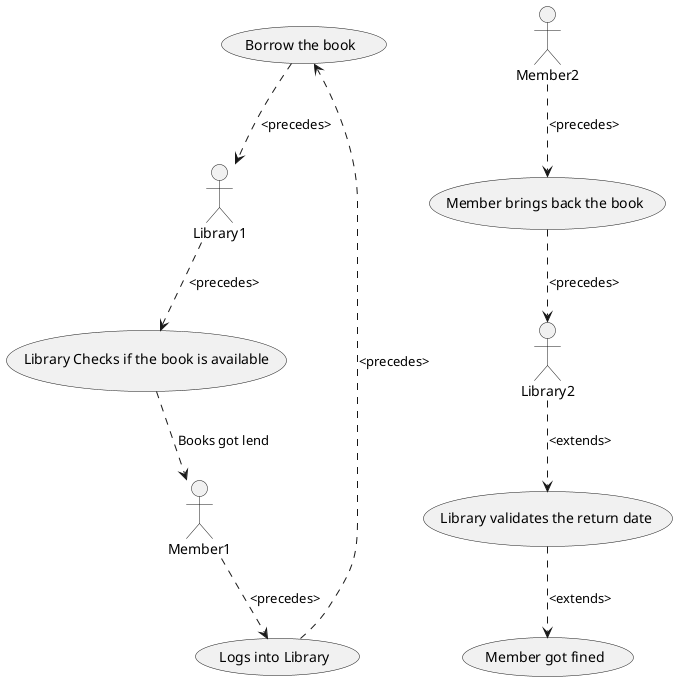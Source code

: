 @startuml UseCase

"Borrow the book" as (BorrowSF)
"Logs into Library" as (LoginToLib)
"Library Checks if the book is available" as (BookCheck)
"Member brings back the book" as (WantToReturn)
"Library validates the return date" as (ValidateBook)
"Member got fined" as (Fine)

:Member1: ..> (LoginToLib) : <precedes>
(LoginToLib) ..> (BorrowSF) : <precedes>
(BorrowSF) ..> :Library1: : <precedes>
:Library1: ..> (BookCheck): <precedes>
(BookCheck) ..> :Member1: : Books got lend

:Member2: ..> (WantToReturn) : <precedes>
(WantToReturn) ..> :Library2: : <precedes>
:Library2: ..> (ValidateBook): <extends>
(ValidateBook) ..> (Fine): <extends>
@enduml
